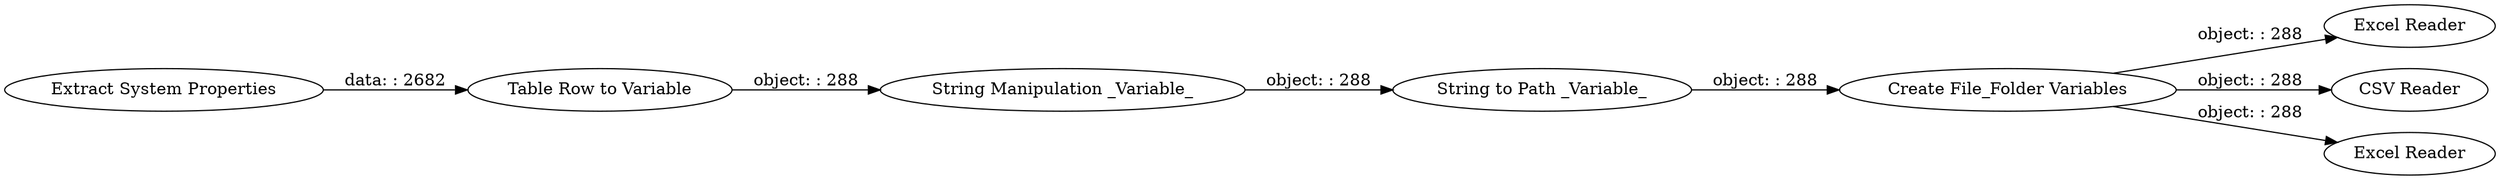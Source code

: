 digraph {
	"-1623339125064418590_458" [label="String to Path _Variable_"]
	"-1623339125064418590_459" [label="String Manipulation _Variable_"]
	"-1623339125064418590_461" [label="Excel Reader"]
	"-1623339125064418590_463" [label="CSV Reader"]
	"-1623339125064418590_462" [label="Excel Reader"]
	"-1623339125064418590_455" [label="Extract System Properties"]
	"-1623339125064418590_460" [label="Create File_Folder Variables"]
	"-1623339125064418590_456" [label="Table Row to Variable"]
	"-1623339125064418590_460" -> "-1623339125064418590_463" [label="object: : 288"]
	"-1623339125064418590_458" -> "-1623339125064418590_460" [label="object: : 288"]
	"-1623339125064418590_459" -> "-1623339125064418590_458" [label="object: : 288"]
	"-1623339125064418590_456" -> "-1623339125064418590_459" [label="object: : 288"]
	"-1623339125064418590_455" -> "-1623339125064418590_456" [label="data: : 2682"]
	"-1623339125064418590_460" -> "-1623339125064418590_461" [label="object: : 288"]
	"-1623339125064418590_460" -> "-1623339125064418590_462" [label="object: : 288"]
	rankdir=LR
}
